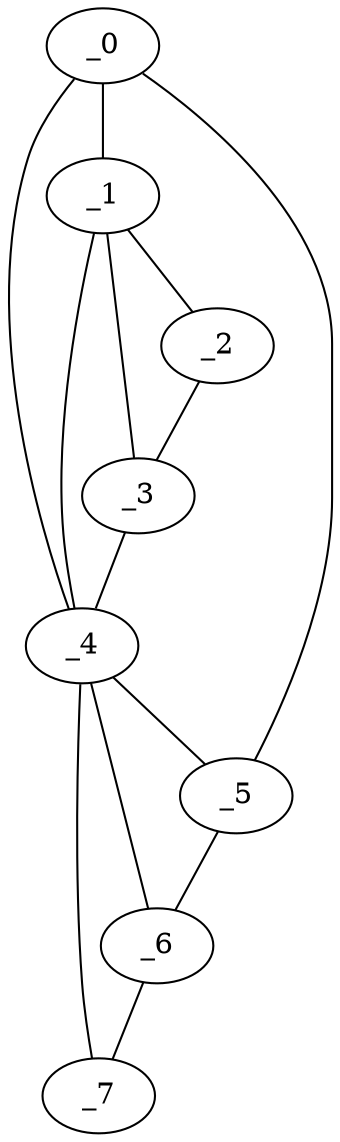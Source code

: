 graph "obj74__65.gxl" {
	_0	 [x=37,
		y=26];
	_1	 [x=39,
		y=21];
	_0 -- _1	 [valence=1];
	_4	 [x=67,
		y=10];
	_0 -- _4	 [valence=2];
	_5	 [x=78,
		y=54];
	_0 -- _5	 [valence=1];
	_2	 [x=54,
		y=7];
	_1 -- _2	 [valence=1];
	_3	 [x=63,
		y=8];
	_1 -- _3	 [valence=1];
	_1 -- _4	 [valence=2];
	_2 -- _3	 [valence=1];
	_3 -- _4	 [valence=1];
	_4 -- _5	 [valence=2];
	_6	 [x=87,
		y=59];
	_4 -- _6	 [valence=2];
	_7	 [x=92,
		y=61];
	_4 -- _7	 [valence=1];
	_5 -- _6	 [valence=1];
	_6 -- _7	 [valence=1];
}
